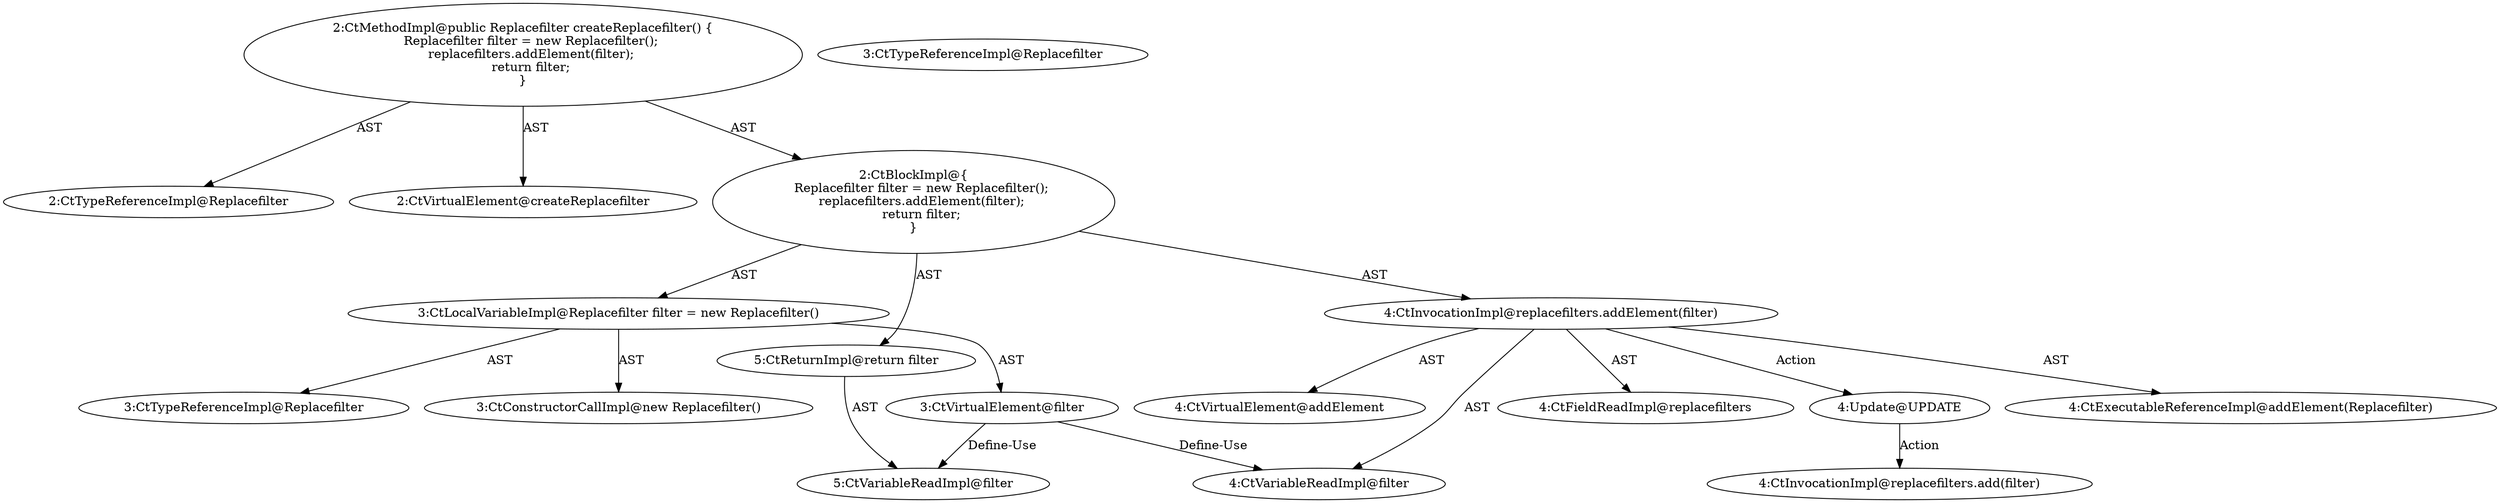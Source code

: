digraph "createReplacefilter#?" {
0 [label="2:CtTypeReferenceImpl@Replacefilter" shape=ellipse]
1 [label="2:CtVirtualElement@createReplacefilter" shape=ellipse]
2 [label="3:CtTypeReferenceImpl@Replacefilter" shape=ellipse]
3 [label="3:CtTypeReferenceImpl@Replacefilter" shape=ellipse]
4 [label="3:CtConstructorCallImpl@new Replacefilter()" shape=ellipse]
5 [label="3:CtVirtualElement@filter" shape=ellipse]
6 [label="3:CtLocalVariableImpl@Replacefilter filter = new Replacefilter()" shape=ellipse]
7 [label="4:CtExecutableReferenceImpl@addElement(Replacefilter)" shape=ellipse]
8 [label="4:CtVirtualElement@addElement" shape=ellipse]
9 [label="4:CtFieldReadImpl@replacefilters" shape=ellipse]
10 [label="4:CtVariableReadImpl@filter" shape=ellipse]
11 [label="4:CtInvocationImpl@replacefilters.addElement(filter)" shape=ellipse]
12 [label="5:CtVariableReadImpl@filter" shape=ellipse]
13 [label="5:CtReturnImpl@return filter" shape=ellipse]
14 [label="2:CtBlockImpl@\{
    Replacefilter filter = new Replacefilter();
    replacefilters.addElement(filter);
    return filter;
\}" shape=ellipse]
15 [label="2:CtMethodImpl@public Replacefilter createReplacefilter() \{
    Replacefilter filter = new Replacefilter();
    replacefilters.addElement(filter);
    return filter;
\}" shape=ellipse]
16 [label="4:Update@UPDATE" shape=ellipse]
17 [label="4:CtInvocationImpl@replacefilters.add(filter)" shape=ellipse]
5 -> 10 [label="Define-Use"];
5 -> 12 [label="Define-Use"];
6 -> 5 [label="AST"];
6 -> 2 [label="AST"];
6 -> 4 [label="AST"];
11 -> 8 [label="AST"];
11 -> 9 [label="AST"];
11 -> 7 [label="AST"];
11 -> 10 [label="AST"];
11 -> 16 [label="Action"];
13 -> 12 [label="AST"];
14 -> 6 [label="AST"];
14 -> 11 [label="AST"];
14 -> 13 [label="AST"];
15 -> 1 [label="AST"];
15 -> 0 [label="AST"];
15 -> 14 [label="AST"];
16 -> 17 [label="Action"];
}